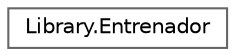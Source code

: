 digraph "Graphical Class Hierarchy"
{
 // INTERACTIVE_SVG=YES
 // LATEX_PDF_SIZE
  bgcolor="transparent";
  edge [fontname=Helvetica,fontsize=10,labelfontname=Helvetica,labelfontsize=10];
  node [fontname=Helvetica,fontsize=10,shape=box,height=0.2,width=0.4];
  rankdir="LR";
  Node0 [id="Node000000",label="Library.Entrenador",height=0.2,width=0.4,color="grey40", fillcolor="white", style="filled",URL="$classLibrary_1_1Entrenador.html",tooltip="Esta es la clase Entrenador. Se encarga de crear instancias de Entrenador y gestionar sus responsabil..."];
}
